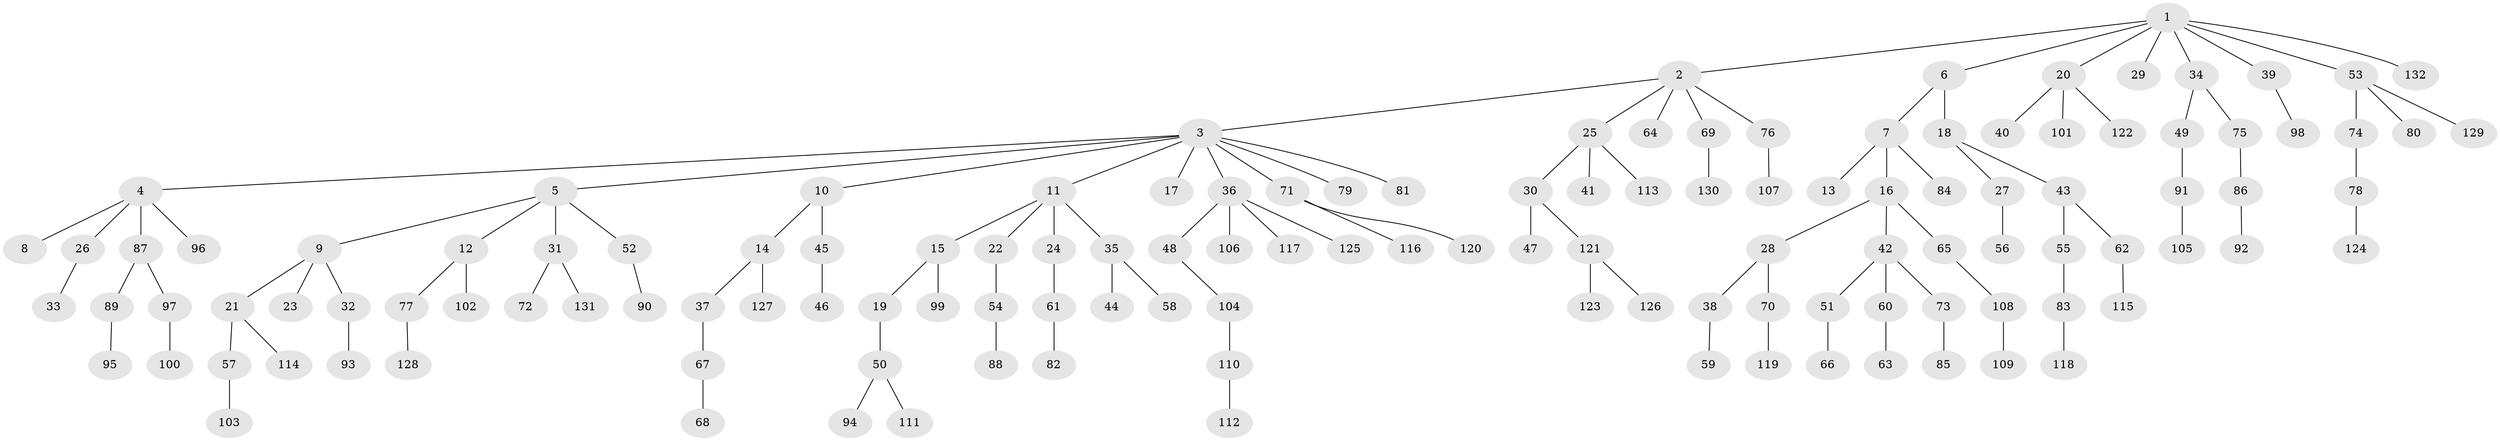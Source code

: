 // coarse degree distribution, {7: 0.011235955056179775, 6: 0.011235955056179775, 9: 0.011235955056179775, 4: 0.033707865168539325, 5: 0.0449438202247191, 3: 0.15730337078651685, 1: 0.5617977528089888, 2: 0.16853932584269662}
// Generated by graph-tools (version 1.1) at 2025/52/02/27/25 19:52:10]
// undirected, 132 vertices, 131 edges
graph export_dot {
graph [start="1"]
  node [color=gray90,style=filled];
  1;
  2;
  3;
  4;
  5;
  6;
  7;
  8;
  9;
  10;
  11;
  12;
  13;
  14;
  15;
  16;
  17;
  18;
  19;
  20;
  21;
  22;
  23;
  24;
  25;
  26;
  27;
  28;
  29;
  30;
  31;
  32;
  33;
  34;
  35;
  36;
  37;
  38;
  39;
  40;
  41;
  42;
  43;
  44;
  45;
  46;
  47;
  48;
  49;
  50;
  51;
  52;
  53;
  54;
  55;
  56;
  57;
  58;
  59;
  60;
  61;
  62;
  63;
  64;
  65;
  66;
  67;
  68;
  69;
  70;
  71;
  72;
  73;
  74;
  75;
  76;
  77;
  78;
  79;
  80;
  81;
  82;
  83;
  84;
  85;
  86;
  87;
  88;
  89;
  90;
  91;
  92;
  93;
  94;
  95;
  96;
  97;
  98;
  99;
  100;
  101;
  102;
  103;
  104;
  105;
  106;
  107;
  108;
  109;
  110;
  111;
  112;
  113;
  114;
  115;
  116;
  117;
  118;
  119;
  120;
  121;
  122;
  123;
  124;
  125;
  126;
  127;
  128;
  129;
  130;
  131;
  132;
  1 -- 2;
  1 -- 6;
  1 -- 20;
  1 -- 29;
  1 -- 34;
  1 -- 39;
  1 -- 53;
  1 -- 132;
  2 -- 3;
  2 -- 25;
  2 -- 64;
  2 -- 69;
  2 -- 76;
  3 -- 4;
  3 -- 5;
  3 -- 10;
  3 -- 11;
  3 -- 17;
  3 -- 36;
  3 -- 71;
  3 -- 79;
  3 -- 81;
  4 -- 8;
  4 -- 26;
  4 -- 87;
  4 -- 96;
  5 -- 9;
  5 -- 12;
  5 -- 31;
  5 -- 52;
  6 -- 7;
  6 -- 18;
  7 -- 13;
  7 -- 16;
  7 -- 84;
  9 -- 21;
  9 -- 23;
  9 -- 32;
  10 -- 14;
  10 -- 45;
  11 -- 15;
  11 -- 22;
  11 -- 24;
  11 -- 35;
  12 -- 77;
  12 -- 102;
  14 -- 37;
  14 -- 127;
  15 -- 19;
  15 -- 99;
  16 -- 28;
  16 -- 42;
  16 -- 65;
  18 -- 27;
  18 -- 43;
  19 -- 50;
  20 -- 40;
  20 -- 101;
  20 -- 122;
  21 -- 57;
  21 -- 114;
  22 -- 54;
  24 -- 61;
  25 -- 30;
  25 -- 41;
  25 -- 113;
  26 -- 33;
  27 -- 56;
  28 -- 38;
  28 -- 70;
  30 -- 47;
  30 -- 121;
  31 -- 72;
  31 -- 131;
  32 -- 93;
  34 -- 49;
  34 -- 75;
  35 -- 44;
  35 -- 58;
  36 -- 48;
  36 -- 106;
  36 -- 117;
  36 -- 125;
  37 -- 67;
  38 -- 59;
  39 -- 98;
  42 -- 51;
  42 -- 60;
  42 -- 73;
  43 -- 55;
  43 -- 62;
  45 -- 46;
  48 -- 104;
  49 -- 91;
  50 -- 94;
  50 -- 111;
  51 -- 66;
  52 -- 90;
  53 -- 74;
  53 -- 80;
  53 -- 129;
  54 -- 88;
  55 -- 83;
  57 -- 103;
  60 -- 63;
  61 -- 82;
  62 -- 115;
  65 -- 108;
  67 -- 68;
  69 -- 130;
  70 -- 119;
  71 -- 116;
  71 -- 120;
  73 -- 85;
  74 -- 78;
  75 -- 86;
  76 -- 107;
  77 -- 128;
  78 -- 124;
  83 -- 118;
  86 -- 92;
  87 -- 89;
  87 -- 97;
  89 -- 95;
  91 -- 105;
  97 -- 100;
  104 -- 110;
  108 -- 109;
  110 -- 112;
  121 -- 123;
  121 -- 126;
}
